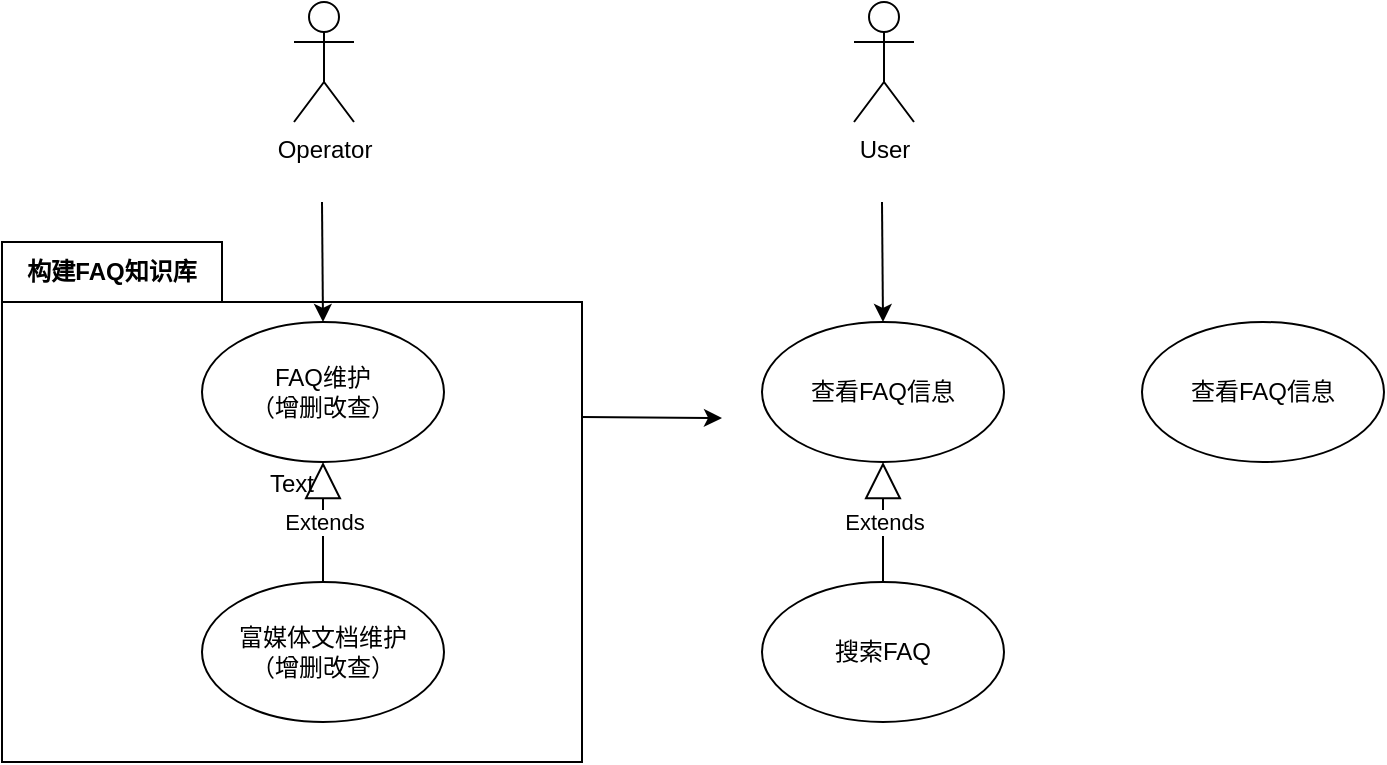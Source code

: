 <mxfile version="24.0.7" type="github">
  <diagram name="第 1 页" id="6x4LvMagdbzSouyHg_lp">
    <mxGraphModel dx="946" dy="613" grid="1" gridSize="10" guides="1" tooltips="1" connect="1" arrows="1" fold="1" page="1" pageScale="1" pageWidth="827" pageHeight="1169" math="0" shadow="0">
      <root>
        <mxCell id="0" />
        <mxCell id="1" parent="0" />
        <mxCell id="KTRBiwCCIsHWIs7wHr18-33" style="rounded=0;orthogonalLoop=1;jettySize=auto;html=1;exitX=0;exitY=0;exitDx=290;exitDy=87.5;exitPerimeter=0;" edge="1" parent="1" source="KTRBiwCCIsHWIs7wHr18-30">
          <mxGeometry relative="1" as="geometry">
            <mxPoint x="360" y="408" as="targetPoint" />
          </mxGeometry>
        </mxCell>
        <mxCell id="KTRBiwCCIsHWIs7wHr18-30" value="构建FAQ知识库" style="shape=folder;fontStyle=1;tabWidth=110;tabHeight=30;tabPosition=left;html=1;boundedLbl=1;labelInHeader=1;container=1;collapsible=0;whiteSpace=wrap;" vertex="1" parent="1">
          <mxGeometry y="320" width="290" height="260" as="geometry" />
        </mxCell>
        <mxCell id="KTRBiwCCIsHWIs7wHr18-31" value="Text" style="html=1;strokeColor=none;resizeWidth=1;resizeHeight=1;fillColor=none;part=1;connectable=0;allowArrows=0;deletable=0;whiteSpace=wrap;" vertex="1" parent="KTRBiwCCIsHWIs7wHr18-30">
          <mxGeometry width="290" height="182" relative="1" as="geometry">
            <mxPoint y="30" as="offset" />
          </mxGeometry>
        </mxCell>
        <mxCell id="KTRBiwCCIsHWIs7wHr18-1" value="Operator" style="shape=umlActor;verticalLabelPosition=bottom;verticalAlign=top;html=1;outlineConnect=0;" vertex="1" parent="1">
          <mxGeometry x="146" y="200" width="30" height="60" as="geometry" />
        </mxCell>
        <mxCell id="KTRBiwCCIsHWIs7wHr18-16" value="FAQ维护&lt;div&gt;（增删改查）&lt;/div&gt;" style="ellipse;whiteSpace=wrap;html=1;" vertex="1" parent="1">
          <mxGeometry x="100" y="360" width="121" height="70" as="geometry" />
        </mxCell>
        <mxCell id="KTRBiwCCIsHWIs7wHr18-18" value="富媒体文档维护&lt;div&gt;（增删改查）&lt;/div&gt;" style="ellipse;whiteSpace=wrap;html=1;" vertex="1" parent="1">
          <mxGeometry x="100" y="490" width="121" height="70" as="geometry" />
        </mxCell>
        <mxCell id="KTRBiwCCIsHWIs7wHr18-19" value="Extends" style="endArrow=block;endSize=16;endFill=0;html=1;rounded=0;entryX=0.5;entryY=1;entryDx=0;entryDy=0;exitX=0.5;exitY=0;exitDx=0;exitDy=0;" edge="1" parent="1" source="KTRBiwCCIsHWIs7wHr18-18" target="KTRBiwCCIsHWIs7wHr18-16">
          <mxGeometry width="160" relative="1" as="geometry">
            <mxPoint x="240" y="460" as="sourcePoint" />
            <mxPoint x="400" y="460" as="targetPoint" />
          </mxGeometry>
        </mxCell>
        <mxCell id="KTRBiwCCIsHWIs7wHr18-20" value="" style="endArrow=classic;html=1;rounded=0;entryX=0.5;entryY=0;entryDx=0;entryDy=0;" edge="1" parent="1" target="KTRBiwCCIsHWIs7wHr18-16">
          <mxGeometry width="50" height="50" relative="1" as="geometry">
            <mxPoint x="160" y="300" as="sourcePoint" />
            <mxPoint x="160" y="350" as="targetPoint" />
          </mxGeometry>
        </mxCell>
        <mxCell id="KTRBiwCCIsHWIs7wHr18-21" value="User" style="shape=umlActor;verticalLabelPosition=bottom;verticalAlign=top;html=1;outlineConnect=0;" vertex="1" parent="1">
          <mxGeometry x="426" y="200" width="30" height="60" as="geometry" />
        </mxCell>
        <mxCell id="KTRBiwCCIsHWIs7wHr18-22" value="查看FAQ信息" style="ellipse;whiteSpace=wrap;html=1;" vertex="1" parent="1">
          <mxGeometry x="380" y="360" width="121" height="70" as="geometry" />
        </mxCell>
        <mxCell id="KTRBiwCCIsHWIs7wHr18-23" value="搜索FAQ" style="ellipse;whiteSpace=wrap;html=1;" vertex="1" parent="1">
          <mxGeometry x="380" y="490" width="121" height="70" as="geometry" />
        </mxCell>
        <mxCell id="KTRBiwCCIsHWIs7wHr18-24" value="Extends" style="endArrow=block;endSize=16;endFill=0;html=1;rounded=0;entryX=0.5;entryY=1;entryDx=0;entryDy=0;exitX=0.5;exitY=0;exitDx=0;exitDy=0;" edge="1" source="KTRBiwCCIsHWIs7wHr18-23" target="KTRBiwCCIsHWIs7wHr18-22" parent="1">
          <mxGeometry width="160" relative="1" as="geometry">
            <mxPoint x="520" y="460" as="sourcePoint" />
            <mxPoint x="680" y="460" as="targetPoint" />
          </mxGeometry>
        </mxCell>
        <mxCell id="KTRBiwCCIsHWIs7wHr18-25" value="" style="endArrow=classic;html=1;rounded=0;entryX=0.5;entryY=0;entryDx=0;entryDy=0;" edge="1" target="KTRBiwCCIsHWIs7wHr18-22" parent="1">
          <mxGeometry width="50" height="50" relative="1" as="geometry">
            <mxPoint x="440" y="300" as="sourcePoint" />
            <mxPoint x="440" y="350" as="targetPoint" />
          </mxGeometry>
        </mxCell>
        <mxCell id="KTRBiwCCIsHWIs7wHr18-28" value="查看FAQ信息" style="ellipse;whiteSpace=wrap;html=1;" vertex="1" parent="1">
          <mxGeometry x="570" y="360" width="121" height="70" as="geometry" />
        </mxCell>
      </root>
    </mxGraphModel>
  </diagram>
</mxfile>

